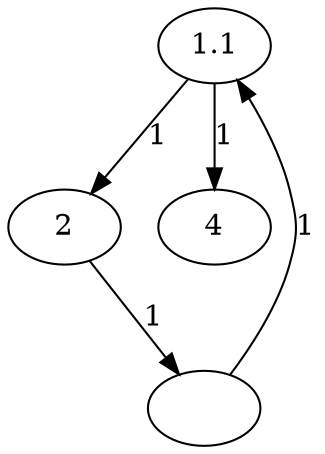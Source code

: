 digraph test_graph {
	1.1
	2
	4
	""
	1.1 -> 2 [label=1]
	1.1 -> 4 [label=1]
	2 -> "" [label=1]
	"" -> 1.1 [label=1]
}
